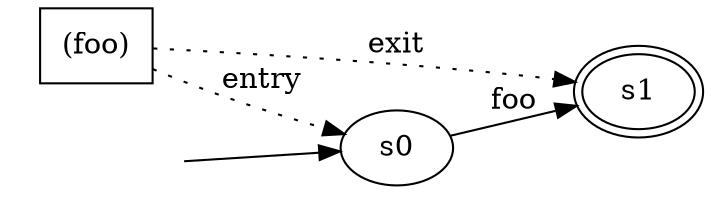 // File in graphviz .dot format
// Example, create png file using: dot <filename> -Tpng -o out.png
digraph nfa {
rankdir=LR;
s0;
s1 [peripheries=2];
_start_ [style=invis];
_start_ -> s0
s0 -> s1 [label="foo"];
{
rank = same;
n0 [label="(foo)"][shape = box;];
};
n0 -> s0 [label="entry"][style=dotted];
n0 -> s1 [label="exit"][style=dotted];
}